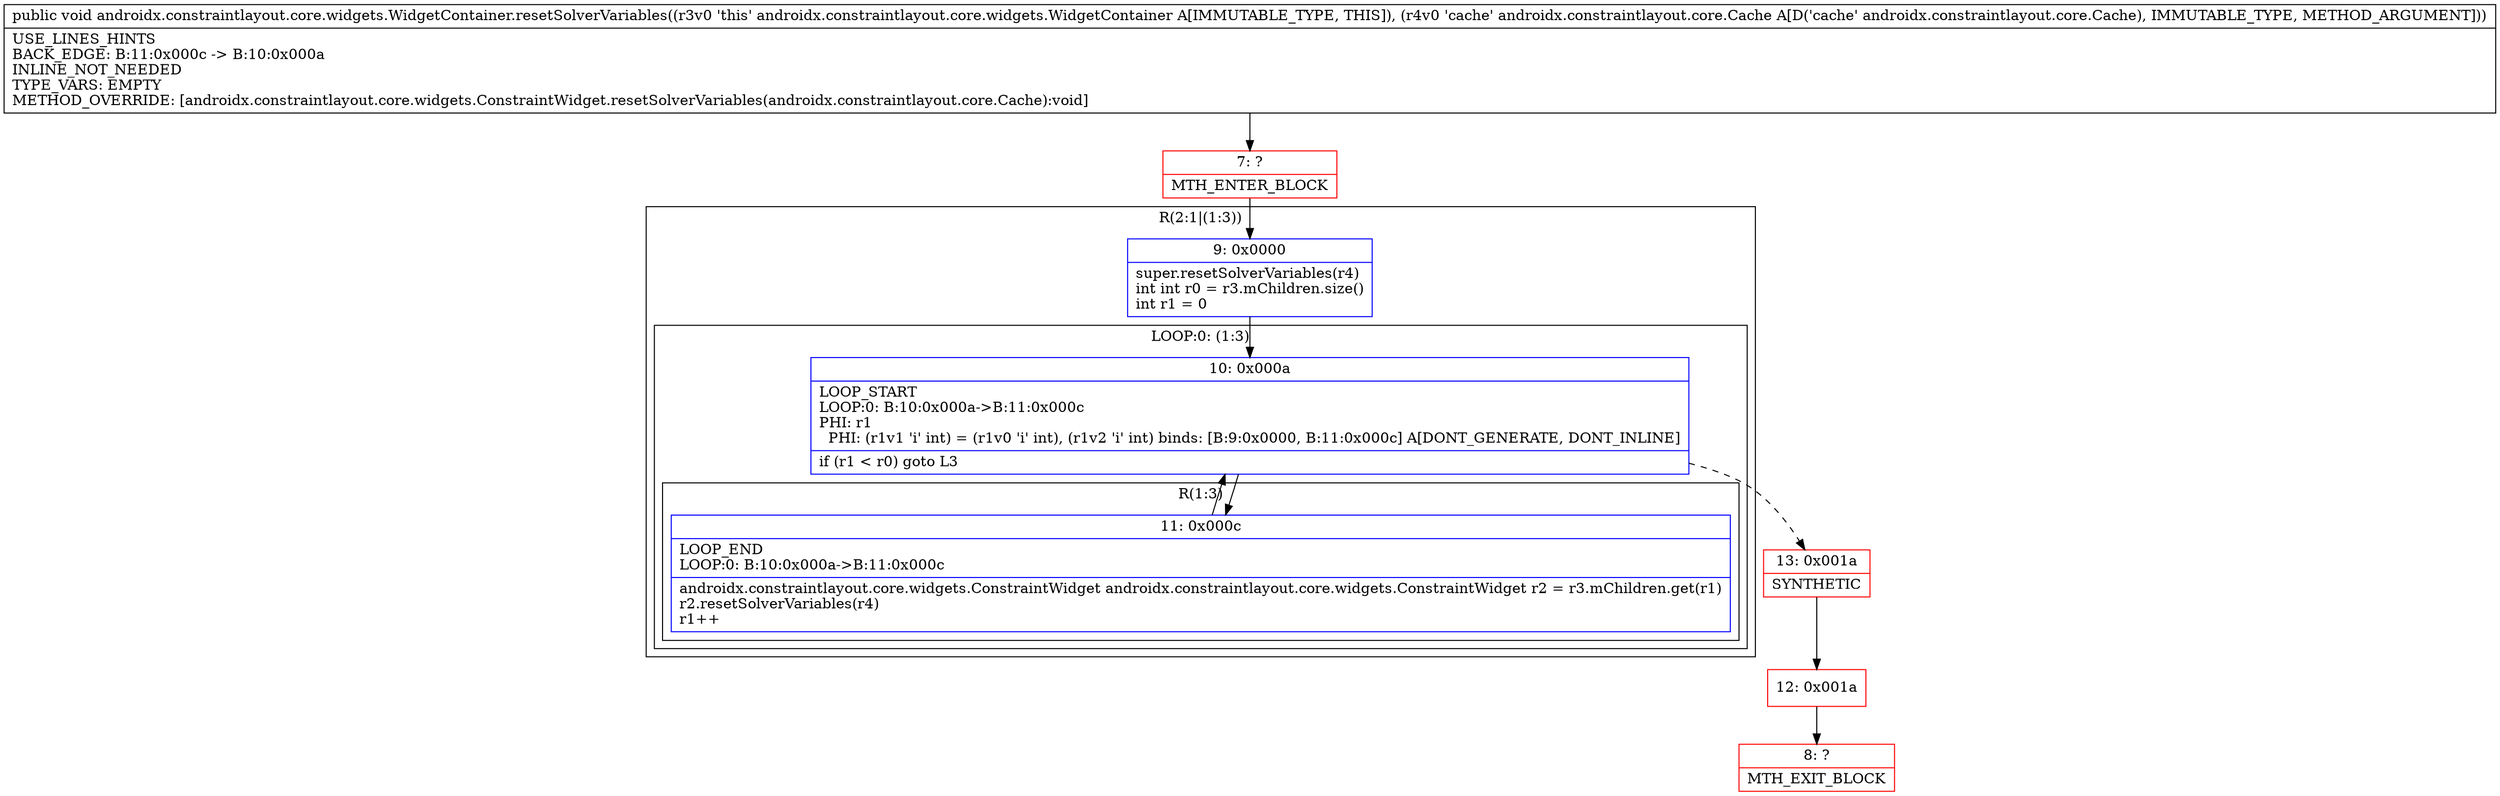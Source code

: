 digraph "CFG forandroidx.constraintlayout.core.widgets.WidgetContainer.resetSolverVariables(Landroidx\/constraintlayout\/core\/Cache;)V" {
subgraph cluster_Region_2074052759 {
label = "R(2:1|(1:3))";
node [shape=record,color=blue];
Node_9 [shape=record,label="{9\:\ 0x0000|super.resetSolverVariables(r4)\lint int r0 = r3.mChildren.size()\lint r1 = 0\l}"];
subgraph cluster_LoopRegion_1398441040 {
label = "LOOP:0: (1:3)";
node [shape=record,color=blue];
Node_10 [shape=record,label="{10\:\ 0x000a|LOOP_START\lLOOP:0: B:10:0x000a\-\>B:11:0x000c\lPHI: r1 \l  PHI: (r1v1 'i' int) = (r1v0 'i' int), (r1v2 'i' int) binds: [B:9:0x0000, B:11:0x000c] A[DONT_GENERATE, DONT_INLINE]\l|if (r1 \< r0) goto L3\l}"];
subgraph cluster_Region_123277968 {
label = "R(1:3)";
node [shape=record,color=blue];
Node_11 [shape=record,label="{11\:\ 0x000c|LOOP_END\lLOOP:0: B:10:0x000a\-\>B:11:0x000c\l|androidx.constraintlayout.core.widgets.ConstraintWidget androidx.constraintlayout.core.widgets.ConstraintWidget r2 = r3.mChildren.get(r1)\lr2.resetSolverVariables(r4)\lr1++\l}"];
}
}
}
Node_7 [shape=record,color=red,label="{7\:\ ?|MTH_ENTER_BLOCK\l}"];
Node_13 [shape=record,color=red,label="{13\:\ 0x001a|SYNTHETIC\l}"];
Node_12 [shape=record,color=red,label="{12\:\ 0x001a}"];
Node_8 [shape=record,color=red,label="{8\:\ ?|MTH_EXIT_BLOCK\l}"];
MethodNode[shape=record,label="{public void androidx.constraintlayout.core.widgets.WidgetContainer.resetSolverVariables((r3v0 'this' androidx.constraintlayout.core.widgets.WidgetContainer A[IMMUTABLE_TYPE, THIS]), (r4v0 'cache' androidx.constraintlayout.core.Cache A[D('cache' androidx.constraintlayout.core.Cache), IMMUTABLE_TYPE, METHOD_ARGUMENT]))  | USE_LINES_HINTS\lBACK_EDGE: B:11:0x000c \-\> B:10:0x000a\lINLINE_NOT_NEEDED\lTYPE_VARS: EMPTY\lMETHOD_OVERRIDE: [androidx.constraintlayout.core.widgets.ConstraintWidget.resetSolverVariables(androidx.constraintlayout.core.Cache):void]\l}"];
MethodNode -> Node_7;Node_9 -> Node_10;
Node_10 -> Node_11;
Node_10 -> Node_13[style=dashed];
Node_11 -> Node_10;
Node_7 -> Node_9;
Node_13 -> Node_12;
Node_12 -> Node_8;
}

